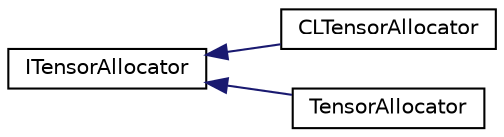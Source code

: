 digraph "Graphical Class Hierarchy"
{
 // LATEX_PDF_SIZE
  edge [fontname="Helvetica",fontsize="10",labelfontname="Helvetica",labelfontsize="10"];
  node [fontname="Helvetica",fontsize="10",shape=record];
  rankdir="LR";
  Node0 [label="ITensorAllocator",height=0.2,width=0.4,color="black", fillcolor="white", style="filled",URL="$classarm__compute_1_1_i_tensor_allocator.xhtml",tooltip="Interface to allocate tensors."];
  Node0 -> Node1 [dir="back",color="midnightblue",fontsize="10",style="solid",fontname="Helvetica"];
  Node1 [label="CLTensorAllocator",height=0.2,width=0.4,color="black", fillcolor="white", style="filled",URL="$classarm__compute_1_1_c_l_tensor_allocator.xhtml",tooltip="Basic implementation of a CL memory tensor allocator."];
  Node0 -> Node2 [dir="back",color="midnightblue",fontsize="10",style="solid",fontname="Helvetica"];
  Node2 [label="TensorAllocator",height=0.2,width=0.4,color="black", fillcolor="white", style="filled",URL="$classarm__compute_1_1_tensor_allocator.xhtml",tooltip="Basic implementation of a CPU memory tensor allocator."];
}
